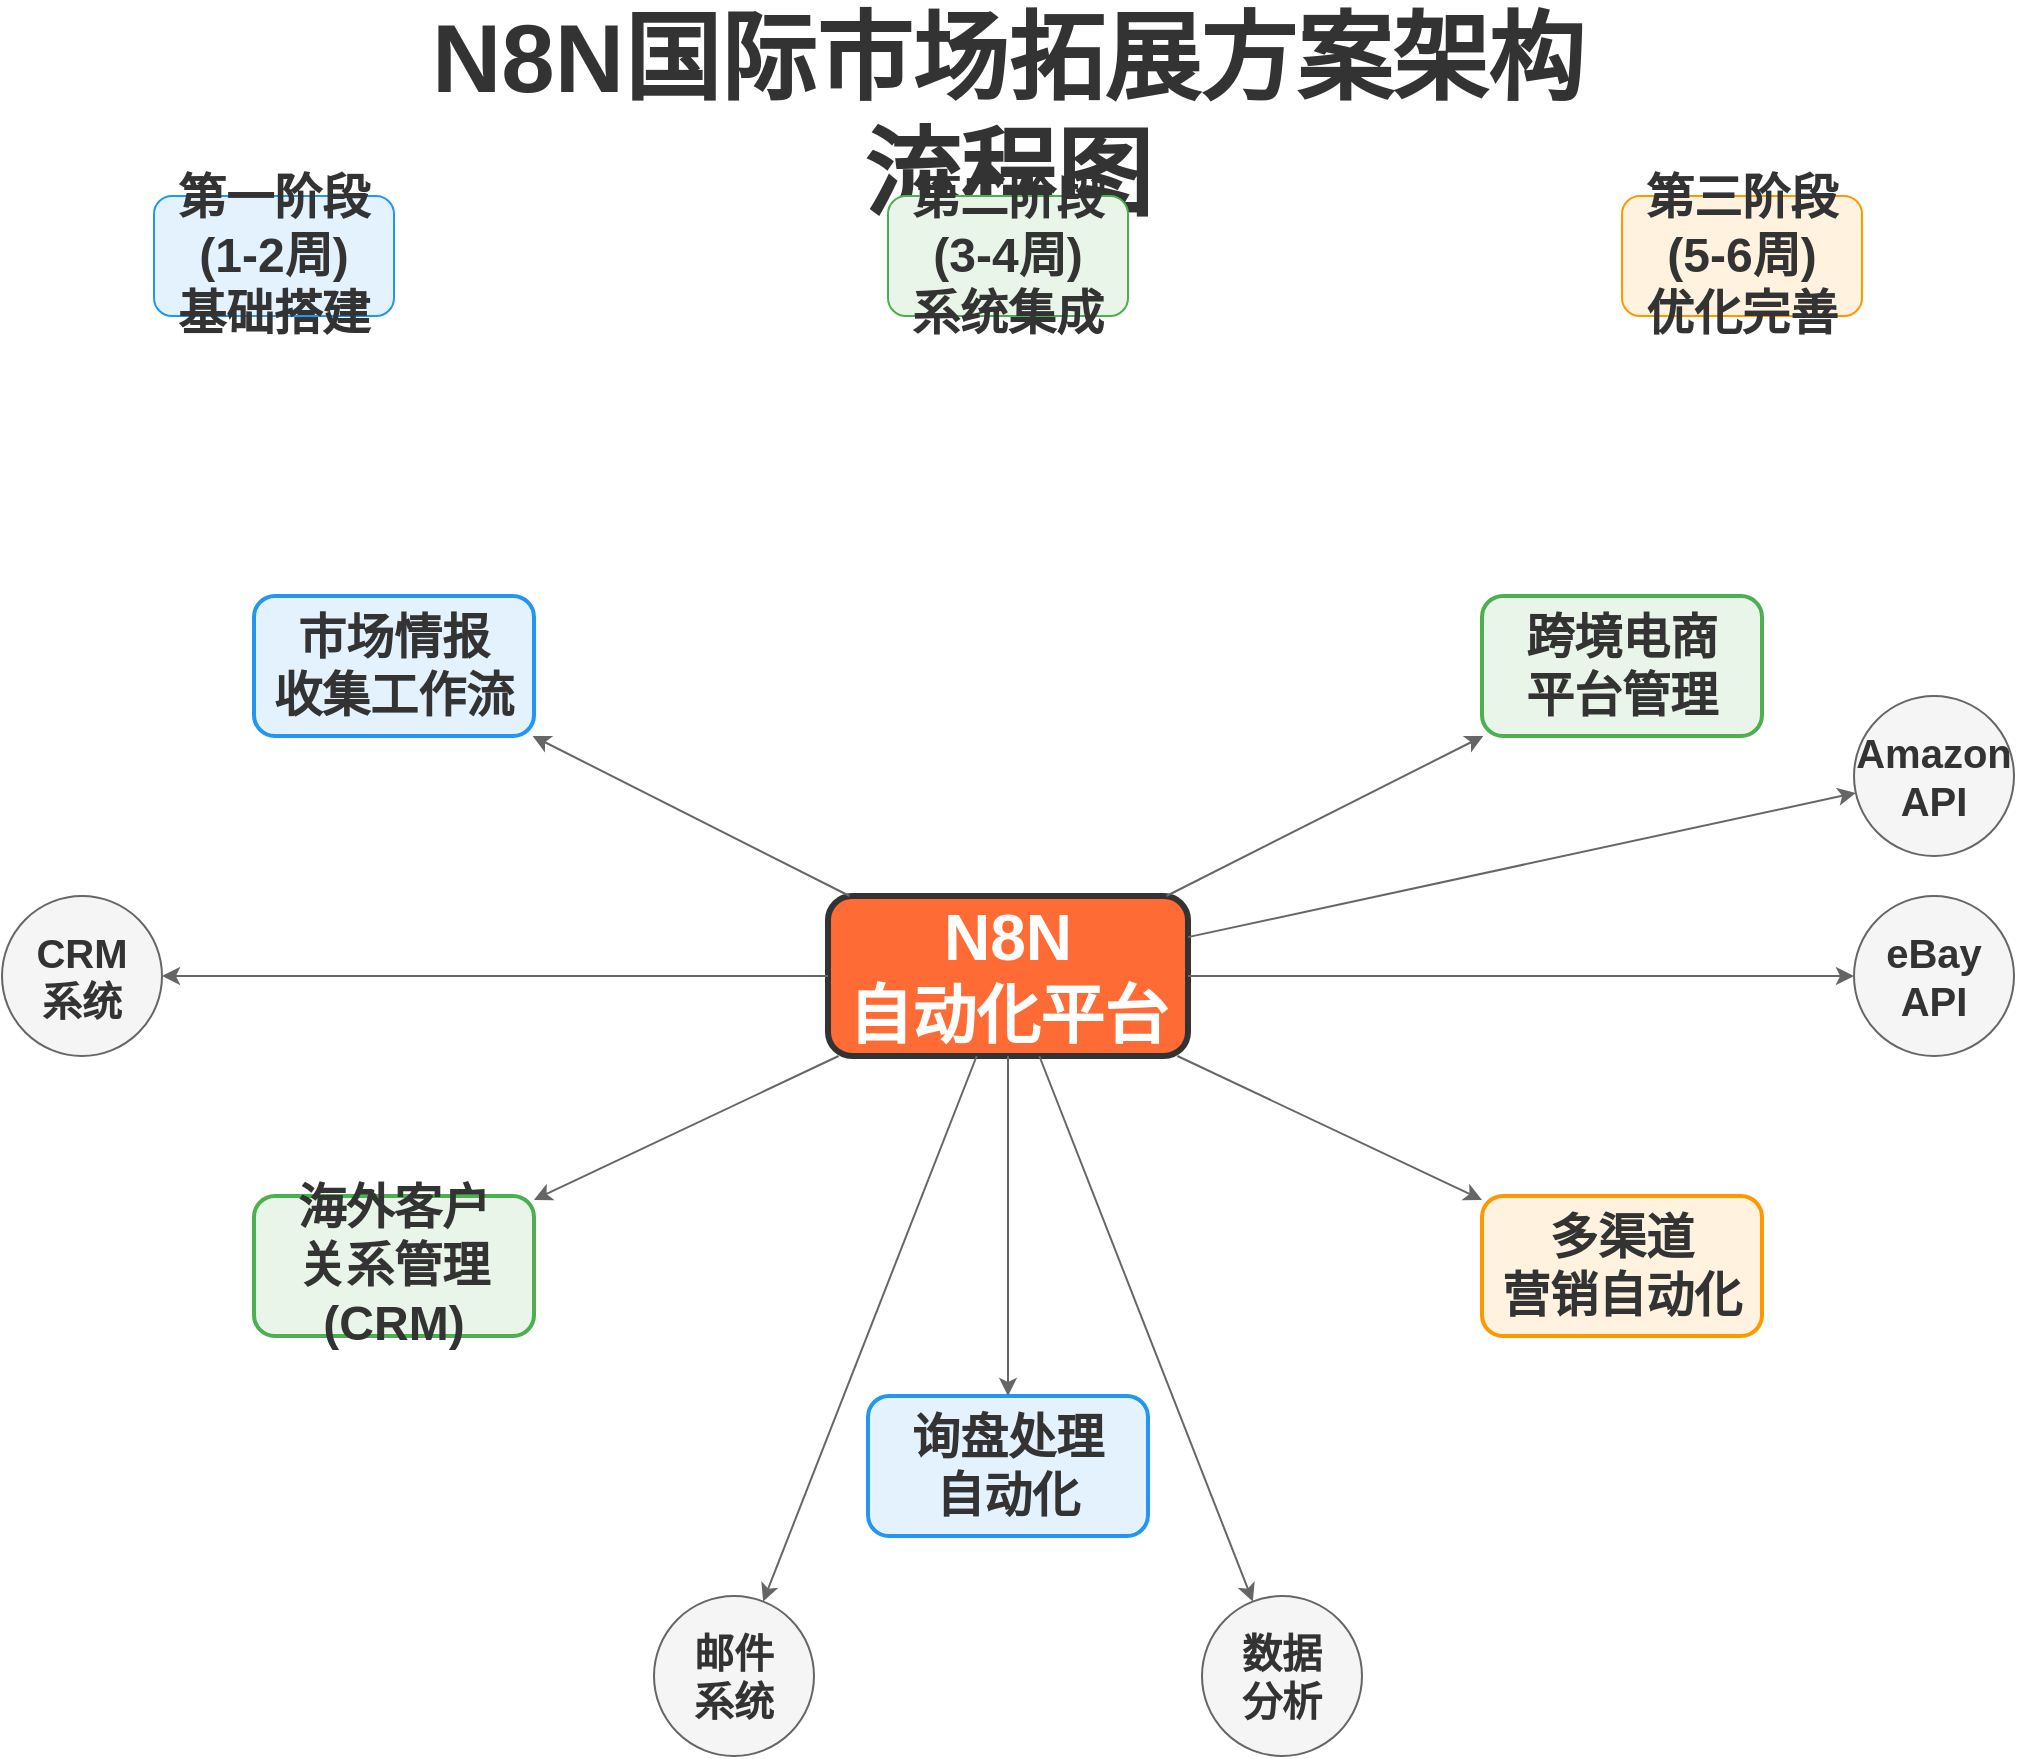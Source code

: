 <mxfile version="" type="device">
  <diagram name="N8N国际市场拓展方案" id="N8N-flowchart">
    <mxGraphModel dx="1422" dy="794" grid="1" gridSize="10" guides="1" tooltips="1" connect="1" arrows="1" fold="1" page="1" pageScale="1" pageWidth="1654" pageHeight="1169" math="0" shadow="0">
      <root>
        <mxCell id="0" />
        <mxCell id="1" parent="0" />
        
        <!-- 标题 -->
        <mxCell id="title" value="N8N国际市场拓展方案架构流程图" style="text;html=1;strokeColor=none;fillColor=none;align=center;verticalAlign=middle;whiteSpace=wrap;rounded=0;fontSize=48;fontStyle=1;fontColor=#333333;" vertex="1" parent="1">
          <mxGeometry x="527" y="40" width="600" height="40" as="geometry" />
        </mxCell>
        
        <!-- N8N核心平台 -->
        <mxCell id="n8n-core" value="N8N&lt;br&gt;自动化平台" style="rounded=1;whiteSpace=wrap;html=1;fillColor=#FF6B35;strokeColor=#333333;fontColor=#FFFFFF;fontSize=32;fontStyle=1;strokeWidth=3;" vertex="1" parent="1">
          <mxGeometry x="737" y="450" width="180" height="80" as="geometry" />
        </mxCell>
        
        <!-- 市场情报收集工作流 -->
        <mxCell id="market-intel" value="市场情报&lt;br&gt;收集工作流" style="rounded=1;whiteSpace=wrap;html=1;fillColor=#E3F2FD;strokeColor=#2196F3;fontColor=#333333;fontSize=24;fontStyle=1;strokeWidth=2;" vertex="1" parent="1">
          <mxGeometry x="450" y="300" width="140" height="70" as="geometry" />
        </mxCell>
        
        <!-- 跨境电商平台管理 -->
        <mxCell id="ecommerce" value="跨境电商&lt;br&gt;平台管理" style="rounded=1;whiteSpace=wrap;html=1;fillColor=#E8F5E8;strokeColor=#4CAF50;fontColor=#333333;fontSize=24;fontStyle=1;strokeWidth=2;" vertex="1" parent="1">
          <mxGeometry x="1064" y="300" width="140" height="70" as="geometry" />
        </mxCell>
        
        <!-- 海外客户关系管理 -->
        <mxCell id="crm" value="海外客户&lt;br&gt;关系管理(CRM)" style="rounded=1;whiteSpace=wrap;html=1;fillColor=#E8F5E8;strokeColor=#4CAF50;fontColor=#333333;fontSize=24;fontStyle=1;strokeWidth=2;" vertex="1" parent="1">
          <mxGeometry x="450" y="600" width="140" height="70" as="geometry" />
        </mxCell>
        
        <!-- 多渠道营销自动化 -->
        <mxCell id="marketing" value="多渠道&lt;br&gt;营销自动化" style="rounded=1;whiteSpace=wrap;html=1;fillColor=#FFF3E0;strokeColor=#FF9800;fontColor=#333333;fontSize=24;fontStyle=1;strokeWidth=2;" vertex="1" parent="1">
          <mxGeometry x="1064" y="600" width="140" height="70" as="geometry" />
        </mxCell>
        
        <!-- 询盘处理自动化 -->
        <mxCell id="inquiry" value="询盘处理&lt;br&gt;自动化" style="rounded=1;whiteSpace=wrap;html=1;fillColor=#E3F2FD;strokeColor=#2196F3;fontColor=#333333;fontSize=24;fontStyle=1;strokeWidth=2;" vertex="1" parent="1">
          <mxGeometry x="757" y="700" width="140" height="70" as="geometry" />
        </mxCell>
        
        <!-- 外部系统 -->
        <mxCell id="amazon-api" value="Amazon&lt;br&gt;API" style="ellipse;whiteSpace=wrap;html=1;fillColor=#F5F5F5;strokeColor=#666666;fontColor=#333333;fontSize=20;fontStyle=1;" vertex="1" parent="1">
          <mxGeometry x="1250" y="350" width="80" height="80" as="geometry" />
        </mxCell>
        
        <mxCell id="ebay-api" value="eBay&lt;br&gt;API" style="ellipse;whiteSpace=wrap;html=1;fillColor=#F5F5F5;strokeColor=#666666;fontColor=#333333;fontSize=20;fontStyle=1;" vertex="1" parent="1">
          <mxGeometry x="1250" y="450" width="80" height="80" as="geometry" />
        </mxCell>
        
        <mxCell id="crm-system" value="CRM&lt;br&gt;系统" style="ellipse;whiteSpace=wrap;html=1;fillColor=#F5F5F5;strokeColor=#666666;fontColor=#333333;fontSize=20;fontStyle=1;" vertex="1" parent="1">
          <mxGeometry x="324" y="450" width="80" height="80" as="geometry" />
        </mxCell>
        
        <mxCell id="email-system" value="邮件&lt;br&gt;系统" style="ellipse;whiteSpace=wrap;html=1;fillColor=#F5F5F5;strokeColor=#666666;fontColor=#333333;fontSize=20;fontStyle=1;" vertex="1" parent="1">
          <mxGeometry x="650" y="800" width="80" height="80" as="geometry" />
        </mxCell>
        
        <mxCell id="analytics" value="数据&lt;br&gt;分析" style="ellipse;whiteSpace=wrap;html=1;fillColor=#F5F5F5;strokeColor=#666666;fontColor=#333333;fontSize=20;fontStyle=1;" vertex="1" parent="1">
          <mxGeometry x="924" y="800" width="80" height="80" as="geometry" />
        </mxCell>
        
        <!-- 连接线 -->
        <!-- N8N到各工作流模块 -->
        <mxCell id="conn1" value="" style="endArrow=classic;html=1;rounded=0;strokeColor=#666666;strokeWidth=1;" edge="1" parent="1" source="n8n-core" target="market-intel">
          <mxGeometry width="50" height="50" relative="1" as="geometry">
            <mxPoint x="827" y="400" as="sourcePoint" />
            <mxPoint x="877" y="350" as="targetPoint" />
          </mxGeometry>
        </mxCell>
        
        <mxCell id="conn2" value="" style="endArrow=classic;html=1;rounded=0;strokeColor=#666666;strokeWidth=1;" edge="1" parent="1" source="n8n-core" target="ecommerce">
          <mxGeometry width="50" height="50" relative="1" as="geometry">
            <mxPoint x="827" y="400" as="sourcePoint" />
            <mxPoint x="877" y="350" as="targetPoint" />
          </mxGeometry>
        </mxCell>
        
        <mxCell id="conn3" value="" style="endArrow=classic;html=1;rounded=0;strokeColor=#666666;strokeWidth=1;" edge="1" parent="1" source="n8n-core" target="crm">
          <mxGeometry width="50" height="50" relative="1" as="geometry">
            <mxPoint x="827" y="400" as="sourcePoint" />
            <mxPoint x="877" y="350" as="targetPoint" />
          </mxGeometry>
        </mxCell>
        
        <mxCell id="conn4" value="" style="endArrow=classic;html=1;rounded=0;strokeColor=#666666;strokeWidth=1;" edge="1" parent="1" source="n8n-core" target="marketing">
          <mxGeometry width="50" height="50" relative="1" as="geometry">
            <mxPoint x="827" y="400" as="sourcePoint" />
            <mxPoint x="877" y="350" as="targetPoint" />
          </mxGeometry>
        </mxCell>
        
        <mxCell id="conn5" value="" style="endArrow=classic;html=1;rounded=0;strokeColor=#666666;strokeWidth=1;" edge="1" parent="1" source="n8n-core" target="inquiry">
          <mxGeometry width="50" height="50" relative="1" as="geometry">
            <mxPoint x="827" y="400" as="sourcePoint" />
            <mxPoint x="877" y="350" as="targetPoint" />
          </mxGeometry>
        </mxCell>
        
        <!-- N8N到外部系统 -->
        <mxCell id="conn6" value="" style="endArrow=classic;html=1;rounded=0;strokeColor=#666666;strokeWidth=1;" edge="1" parent="1" source="n8n-core" target="amazon-api">
          <mxGeometry width="50" height="50" relative="1" as="geometry">
            <mxPoint x="827" y="400" as="sourcePoint" />
            <mxPoint x="877" y="350" as="targetPoint" />
          </mxGeometry>
        </mxCell>
        
        <mxCell id="conn7" value="" style="endArrow=classic;html=1;rounded=0;strokeColor=#666666;strokeWidth=1;" edge="1" parent="1" source="n8n-core" target="ebay-api">
          <mxGeometry width="50" height="50" relative="1" as="geometry">
            <mxPoint x="827" y="400" as="sourcePoint" />
            <mxPoint x="877" y="350" as="targetPoint" />
          </mxGeometry>
        </mxCell>
        
        <mxCell id="conn8" value="" style="endArrow=classic;html=1;rounded=0;strokeColor=#666666;strokeWidth=1;" edge="1" parent="1" source="n8n-core" target="crm-system">
          <mxGeometry width="50" height="50" relative="1" as="geometry">
            <mxPoint x="827" y="400" as="sourcePoint" />
            <mxPoint x="877" y="350" as="targetPoint" />
          </mxGeometry>
        </mxCell>
        
        <mxCell id="conn9" value="" style="endArrow=classic;html=1;rounded=0;strokeColor=#666666;strokeWidth=1;" edge="1" parent="1" source="n8n-core" target="email-system">
          <mxGeometry width="50" height="50" relative="1" as="geometry">
            <mxPoint x="827" y="400" as="sourcePoint" />
            <mxPoint x="877" y="350" as="targetPoint" />
          </mxGeometry>
        </mxCell>
        
        <mxCell id="conn10" value="" style="endArrow=classic;html=1;rounded=0;strokeColor=#666666;strokeWidth=1;" edge="1" parent="1" source="n8n-core" target="analytics">
          <mxGeometry width="50" height="50" relative="1" as="geometry">
            <mxPoint x="827" y="400" as="sourcePoint" />
            <mxPoint x="877" y="350" as="targetPoint" />
          </mxGeometry>
        </mxCell>
        
        <!-- 实施阶段标注 -->
        <mxCell id="phase1-label" value="第一阶段 (1-2周)&lt;br&gt;基础搭建" style="rounded=1;whiteSpace=wrap;html=1;fillColor=#E3F2FD;strokeColor=#2196F3;fontColor=#333333;fontSize=24;fontStyle=1;strokeWidth=1;" vertex="1" parent="1">
          <mxGeometry x="400" y="100" width="120" height="60" as="geometry" />
        </mxCell>
        
        <mxCell id="phase2-label" value="第二阶段 (3-4周)&lt;br&gt;系统集成" style="rounded=1;whiteSpace=wrap;html=1;fillColor=#E8F5E8;strokeColor=#4CAF50;fontColor=#333333;fontSize=24;fontStyle=1;strokeWidth=1;" vertex="1" parent="1">
          <mxGeometry x="767" y="100" width="120" height="60" as="geometry" />
        </mxCell>
        
        <mxCell id="phase3-label" value="第三阶段 (5-6周)&lt;br&gt;优化完善" style="rounded=1;whiteSpace=wrap;html=1;fillColor=#FFF3E0;strokeColor=#FF9800;fontColor=#333333;fontSize=24;fontStyle=1;strokeWidth=1;" vertex="1" parent="1">
          <mxGeometry x="1134" y="100" width="120" height="60" as="geometry" />
        </mxCell>
        
      </root>
    </mxGraphModel>
  </diagram>
</mxfile>